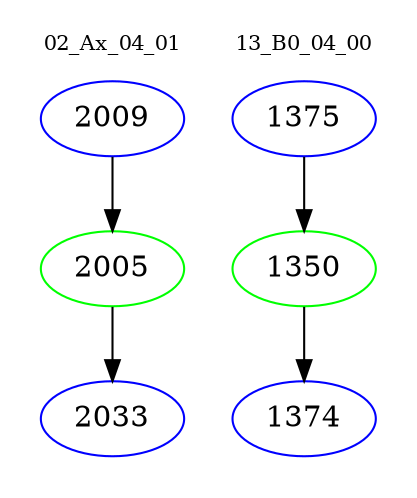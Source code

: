 digraph{
subgraph cluster_0 {
color = white
label = "02_Ax_04_01";
fontsize=10;
T0_2009 [label="2009", color="blue"]
T0_2009 -> T0_2005 [color="black"]
T0_2005 [label="2005", color="green"]
T0_2005 -> T0_2033 [color="black"]
T0_2033 [label="2033", color="blue"]
}
subgraph cluster_1 {
color = white
label = "13_B0_04_00";
fontsize=10;
T1_1375 [label="1375", color="blue"]
T1_1375 -> T1_1350 [color="black"]
T1_1350 [label="1350", color="green"]
T1_1350 -> T1_1374 [color="black"]
T1_1374 [label="1374", color="blue"]
}
}
